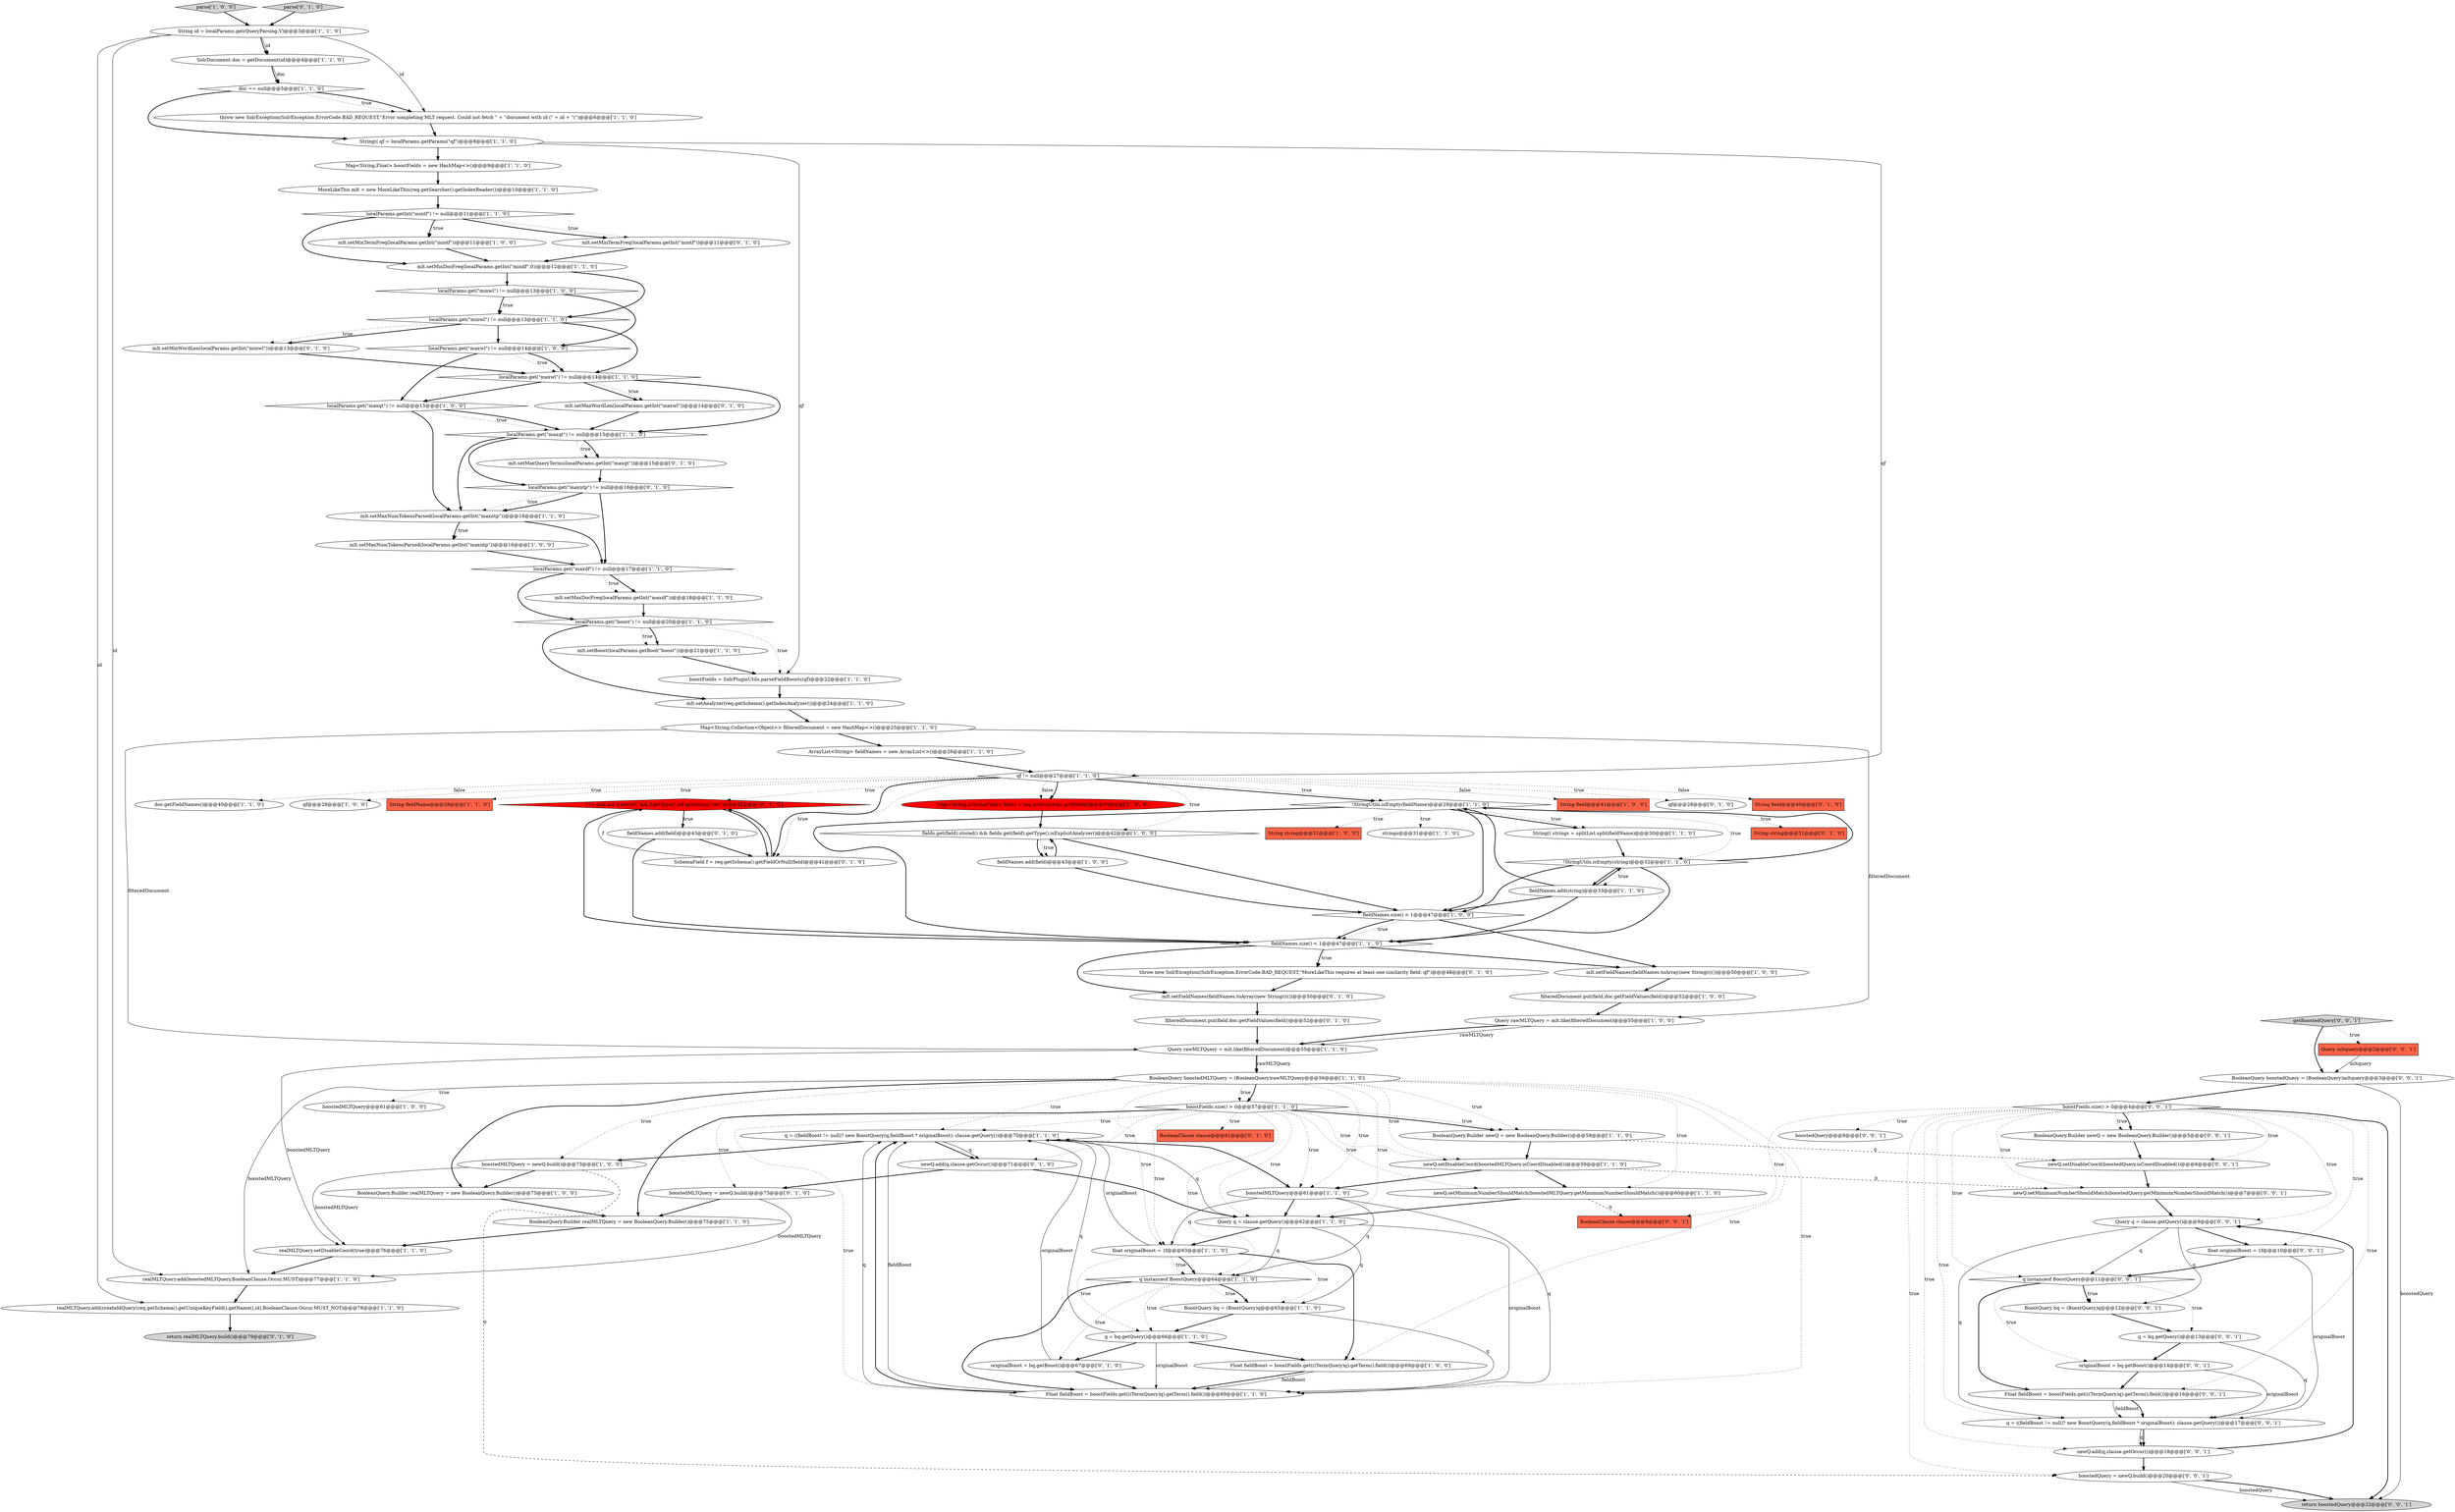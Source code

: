 digraph {
23 [style = filled, label = "localParams.get(\"maxqt\") != null@@@15@@@['1', '0', '0']", fillcolor = white, shape = diamond image = "AAA0AAABBB1BBB"];
102 [style = filled, label = "Float fieldBoost = boostFields.get(((TermQuery)q).getTerm().field())@@@16@@@['0', '0', '1']", fillcolor = white, shape = ellipse image = "AAA0AAABBB3BBB"];
25 [style = filled, label = "parse['1', '0', '0']", fillcolor = lightgray, shape = diamond image = "AAA0AAABBB1BBB"];
49 [style = filled, label = "fields.get(field).stored() && fields.get(field).getType().isExplicitAnalyzer()@@@42@@@['1', '0', '0']", fillcolor = white, shape = diamond image = "AAA0AAABBB1BBB"];
51 [style = filled, label = "!StringUtils.isEmpty(fieldName)@@@29@@@['1', '1', '0']", fillcolor = white, shape = diamond image = "AAA0AAABBB1BBB"];
13 [style = filled, label = "boostFields.size() > 0@@@57@@@['1', '1', '0']", fillcolor = white, shape = diamond image = "AAA0AAABBB1BBB"];
68 [style = filled, label = "f != null && f.stored() && f.getType().isExplicitAnalyzer()@@@42@@@['0', '1', '0']", fillcolor = red, shape = diamond image = "AAA1AAABBB2BBB"];
56 [style = filled, label = "ArrayList<String> fieldNames = new ArrayList<>()@@@26@@@['1', '1', '0']", fillcolor = white, shape = ellipse image = "AAA0AAABBB1BBB"];
75 [style = filled, label = "throw new SolrException(SolrException.ErrorCode.BAD_REQUEST,\"MoreLikeThis requires at least one similarity field: qf\")@@@48@@@['0', '1', '0']", fillcolor = white, shape = ellipse image = "AAA0AAABBB2BBB"];
104 [style = filled, label = "q instanceof BoostQuery@@@11@@@['0', '0', '1']", fillcolor = white, shape = diamond image = "AAA0AAABBB3BBB"];
15 [style = filled, label = "BooleanQuery boostedMLTQuery = (BooleanQuery)rawMLTQuery@@@56@@@['1', '1', '0']", fillcolor = white, shape = ellipse image = "AAA0AAABBB1BBB"];
39 [style = filled, label = "localParams.get(\"maxwl\") != null@@@14@@@['1', '1', '0']", fillcolor = white, shape = diamond image = "AAA0AAABBB1BBB"];
67 [style = filled, label = "MoreLikeThis mlt = new MoreLikeThis(req.getSearcher().getIndexReader())@@@10@@@['1', '1', '0']", fillcolor = white, shape = ellipse image = "AAA0AAABBB1BBB"];
3 [style = filled, label = "q = ((fieldBoost != null)? new BoostQuery(q,fieldBoost * originalBoost): clause.getQuery())@@@70@@@['1', '1', '0']", fillcolor = white, shape = ellipse image = "AAA0AAABBB1BBB"];
47 [style = filled, label = "boostedMLTQuery@@@61@@@['1', '1', '0']", fillcolor = white, shape = ellipse image = "AAA0AAABBB1BBB"];
4 [style = filled, label = "String field@@@41@@@['1', '0', '0']", fillcolor = tomato, shape = box image = "AAA0AAABBB1BBB"];
14 [style = filled, label = "BooleanQuery.Builder newQ = new BooleanQuery.Builder()@@@58@@@['1', '1', '0']", fillcolor = white, shape = ellipse image = "AAA0AAABBB1BBB"];
72 [style = filled, label = "qf@@@28@@@['0', '1', '0']", fillcolor = white, shape = ellipse image = "AAA0AAABBB2BBB"];
80 [style = filled, label = "newQ.add(q,clause.getOccur())@@@71@@@['0', '1', '0']", fillcolor = white, shape = ellipse image = "AAA0AAABBB2BBB"];
43 [style = filled, label = "strings@@@31@@@['1', '1', '0']", fillcolor = white, shape = ellipse image = "AAA0AAABBB1BBB"];
58 [style = filled, label = "mlt.setMaxNumTokensParsed(localParams.getInt(\"maxntp\"))@@@16@@@['1', '1', '0']", fillcolor = white, shape = ellipse image = "AAA0AAABBB1BBB"];
50 [style = filled, label = "q instanceof BoostQuery@@@64@@@['1', '1', '0']", fillcolor = white, shape = diamond image = "AAA0AAABBB1BBB"];
91 [style = filled, label = "BooleanQuery boostedQuery = (BooleanQuery)mltquery@@@3@@@['0', '0', '1']", fillcolor = white, shape = ellipse image = "AAA0AAABBB3BBB"];
65 [style = filled, label = "fieldNames.size() < 1@@@47@@@['1', '1', '0']", fillcolor = white, shape = diamond image = "AAA0AAABBB1BBB"];
46 [style = filled, label = "localParams.get(\"maxqt\") != null@@@15@@@['1', '1', '0']", fillcolor = white, shape = diamond image = "AAA0AAABBB1BBB"];
5 [style = filled, label = "localParams.get(\"maxdf\") != null@@@17@@@['1', '1', '0']", fillcolor = white, shape = diamond image = "AAA0AAABBB1BBB"];
12 [style = filled, label = "Map<String,SchemaField> fields = req.getSchema().getFields()@@@40@@@['1', '0', '0']", fillcolor = red, shape = ellipse image = "AAA1AAABBB1BBB"];
1 [style = filled, label = "doc == null@@@5@@@['1', '1', '0']", fillcolor = white, shape = diamond image = "AAA0AAABBB1BBB"];
18 [style = filled, label = "!StringUtils.isEmpty(string)@@@32@@@['1', '1', '0']", fillcolor = white, shape = diamond image = "AAA0AAABBB1BBB"];
28 [style = filled, label = "fieldNames.add(field)@@@43@@@['1', '0', '0']", fillcolor = white, shape = ellipse image = "AAA0AAABBB1BBB"];
10 [style = filled, label = "mlt.setMaxNumTokensParsed(localParams.getInt(\"maxntp\"))@@@16@@@['1', '0', '0']", fillcolor = white, shape = ellipse image = "AAA0AAABBB1BBB"];
85 [style = filled, label = "return realMLTQuery.build()@@@79@@@['0', '1', '0']", fillcolor = lightgray, shape = ellipse image = "AAA0AAABBB2BBB"];
22 [style = filled, label = "boostedMLTQuery = newQ.build()@@@73@@@['1', '0', '0']", fillcolor = white, shape = ellipse image = "AAA0AAABBB1BBB"];
95 [style = filled, label = "boostFields.size() > 0@@@4@@@['0', '0', '1']", fillcolor = white, shape = diamond image = "AAA0AAABBB3BBB"];
59 [style = filled, label = "fieldNames.add(string)@@@33@@@['1', '1', '0']", fillcolor = white, shape = ellipse image = "AAA0AAABBB1BBB"];
86 [style = filled, label = "originalBoost = bq.getBoost()@@@67@@@['0', '1', '0']", fillcolor = white, shape = ellipse image = "AAA0AAABBB2BBB"];
41 [style = filled, label = "realMLTQuery.add(createIdQuery(req.getSchema().getUniqueKeyField().getName(),id),BooleanClause.Occur.MUST_NOT)@@@78@@@['1', '1', '0']", fillcolor = white, shape = ellipse image = "AAA0AAABBB1BBB"];
94 [style = filled, label = "Query q = clause.getQuery()@@@9@@@['0', '0', '1']", fillcolor = white, shape = ellipse image = "AAA0AAABBB3BBB"];
27 [style = filled, label = "mlt.setAnalyzer(req.getSchema().getIndexAnalyzer())@@@24@@@['1', '1', '0']", fillcolor = white, shape = ellipse image = "AAA0AAABBB1BBB"];
74 [style = filled, label = "mlt.setMaxQueryTerms(localParams.getInt(\"maxqt\"))@@@15@@@['0', '1', '0']", fillcolor = white, shape = ellipse image = "AAA0AAABBB2BBB"];
64 [style = filled, label = "newQ.setMinimumNumberShouldMatch(boostedMLTQuery.getMinimumNumberShouldMatch())@@@60@@@['1', '1', '0']", fillcolor = white, shape = ellipse image = "AAA0AAABBB1BBB"];
38 [style = filled, label = "SolrDocument doc = getDocument(id)@@@4@@@['1', '1', '0']", fillcolor = white, shape = ellipse image = "AAA0AAABBB1BBB"];
71 [style = filled, label = "String field@@@40@@@['0', '1', '0']", fillcolor = tomato, shape = box image = "AAA0AAABBB2BBB"];
82 [style = filled, label = "filteredDocument.put(field,doc.getFieldValues(field))@@@52@@@['0', '1', '0']", fillcolor = white, shape = ellipse image = "AAA0AAABBB2BBB"];
48 [style = filled, label = "Query rawMLTQuery = mlt.like(filteredDocument)@@@55@@@['1', '1', '0']", fillcolor = white, shape = ellipse image = "AAA0AAABBB1BBB"];
97 [style = filled, label = "getBoostedQuery['0', '0', '1']", fillcolor = lightgray, shape = diamond image = "AAA0AAABBB3BBB"];
66 [style = filled, label = "Float fieldBoost = boostFields.get(((TermQuery)q).getTerm().field())@@@69@@@['1', '1', '0']", fillcolor = white, shape = ellipse image = "AAA0AAABBB1BBB"];
90 [style = filled, label = "boostedQuery@@@8@@@['0', '0', '1']", fillcolor = white, shape = ellipse image = "AAA0AAABBB3BBB"];
105 [style = filled, label = "BoostQuery bq = (BoostQuery)q@@@12@@@['0', '0', '1']", fillcolor = white, shape = ellipse image = "AAA0AAABBB3BBB"];
63 [style = filled, label = "boostedMLTQuery@@@61@@@['1', '0', '0']", fillcolor = white, shape = ellipse image = "AAA0AAABBB1BBB"];
54 [style = filled, label = "mlt.setMaxDocFreq(localParams.getInt(\"maxdf\"))@@@18@@@['1', '1', '0']", fillcolor = white, shape = ellipse image = "AAA0AAABBB1BBB"];
45 [style = filled, label = "filteredDocument.put(field,doc.getFieldValues(field))@@@52@@@['1', '0', '0']", fillcolor = white, shape = ellipse image = "AAA0AAABBB1BBB"];
8 [style = filled, label = "doc.getFieldNames()@@@40@@@['1', '1', '0']", fillcolor = white, shape = ellipse image = "AAA0AAABBB1BBB"];
24 [style = filled, label = "realMLTQuery.add(boostedMLTQuery,BooleanClause.Occur.MUST)@@@77@@@['1', '1', '0']", fillcolor = white, shape = ellipse image = "AAA0AAABBB1BBB"];
92 [style = filled, label = "return boostedQuery@@@22@@@['0', '0', '1']", fillcolor = lightgray, shape = ellipse image = "AAA0AAABBB3BBB"];
6 [style = filled, label = "realMLTQuery.setDisableCoord(true)@@@76@@@['1', '1', '0']", fillcolor = white, shape = ellipse image = "AAA0AAABBB1BBB"];
103 [style = filled, label = "BooleanClause clause@@@8@@@['0', '0', '1']", fillcolor = tomato, shape = box image = "AAA0AAABBB3BBB"];
57 [style = filled, label = "Float fieldBoost = boostFields.get(((TermQuery)q).getTerm().field())@@@69@@@['1', '0', '0']", fillcolor = white, shape = ellipse image = "AAA0AAABBB1BBB"];
83 [style = filled, label = "parse['0', '1', '0']", fillcolor = lightgray, shape = diamond image = "AAA0AAABBB2BBB"];
16 [style = filled, label = "String(( strings = splitList.split(fieldName)@@@30@@@['1', '1', '0']", fillcolor = white, shape = ellipse image = "AAA0AAABBB1BBB"];
101 [style = filled, label = "newQ.setDisableCoord(boostedQuery.isCoordDisabled())@@@6@@@['0', '0', '1']", fillcolor = white, shape = ellipse image = "AAA0AAABBB3BBB"];
33 [style = filled, label = "BooleanQuery.Builder realMLTQuery = new BooleanQuery.Builder()@@@75@@@['1', '0', '0']", fillcolor = white, shape = ellipse image = "AAA0AAABBB1BBB"];
77 [style = filled, label = "mlt.setMinWordLen(localParams.getInt(\"minwl\"))@@@13@@@['0', '1', '0']", fillcolor = white, shape = ellipse image = "AAA0AAABBB2BBB"];
106 [style = filled, label = "Query mltquery@@@2@@@['0', '0', '1']", fillcolor = tomato, shape = box image = "AAA0AAABBB3BBB"];
42 [style = filled, label = "String(( qf = localParams.getParams(\"qf\")@@@8@@@['1', '1', '0']", fillcolor = white, shape = ellipse image = "AAA0AAABBB1BBB"];
70 [style = filled, label = "String string@@@31@@@['0', '1', '0']", fillcolor = tomato, shape = box image = "AAA0AAABBB2BBB"];
37 [style = filled, label = "Map<String,Collection<Object>> filteredDocument = new HashMap<>()@@@25@@@['1', '1', '0']", fillcolor = white, shape = ellipse image = "AAA0AAABBB1BBB"];
21 [style = filled, label = "qf@@@28@@@['1', '0', '0']", fillcolor = white, shape = ellipse image = "AAA0AAABBB1BBB"];
62 [style = filled, label = "String fieldName@@@28@@@['1', '1', '0']", fillcolor = tomato, shape = box image = "AAA0AAABBB1BBB"];
87 [style = filled, label = "boostedMLTQuery = newQ.build()@@@73@@@['0', '1', '0']", fillcolor = white, shape = ellipse image = "AAA0AAABBB2BBB"];
0 [style = filled, label = "String id = localParams.get(QueryParsing.V)@@@3@@@['1', '1', '0']", fillcolor = white, shape = ellipse image = "AAA0AAABBB1BBB"];
29 [style = filled, label = "fieldNames.size() < 1@@@47@@@['1', '0', '0']", fillcolor = white, shape = diamond image = "AAA0AAABBB1BBB"];
17 [style = filled, label = "float originalBoost = 1f@@@63@@@['1', '1', '0']", fillcolor = white, shape = ellipse image = "AAA0AAABBB1BBB"];
40 [style = filled, label = "String string@@@31@@@['1', '0', '0']", fillcolor = tomato, shape = box image = "AAA0AAABBB1BBB"];
81 [style = filled, label = "localParams.get(\"maxntp\") != null@@@16@@@['0', '1', '0']", fillcolor = white, shape = diamond image = "AAA0AAABBB2BBB"];
76 [style = filled, label = "mlt.setMinTermFreq(localParams.getInt(\"mintf\"))@@@11@@@['0', '1', '0']", fillcolor = white, shape = ellipse image = "AAA0AAABBB2BBB"];
84 [style = filled, label = "mlt.setFieldNames(fieldNames.toArray(new String(((())@@@50@@@['0', '1', '0']", fillcolor = white, shape = ellipse image = "AAA0AAABBB2BBB"];
96 [style = filled, label = "boostedQuery = newQ.build()@@@20@@@['0', '0', '1']", fillcolor = white, shape = ellipse image = "AAA0AAABBB3BBB"];
100 [style = filled, label = "q = ((fieldBoost != null)? new BoostQuery(q,fieldBoost * originalBoost): clause.getQuery())@@@17@@@['0', '0', '1']", fillcolor = white, shape = ellipse image = "AAA0AAABBB3BBB"];
73 [style = filled, label = "BooleanClause clause@@@61@@@['0', '1', '0']", fillcolor = tomato, shape = box image = "AAA0AAABBB2BBB"];
98 [style = filled, label = "newQ.setMinimumNumberShouldMatch(boostedQuery.getMinimumNumberShouldMatch())@@@7@@@['0', '0', '1']", fillcolor = white, shape = ellipse image = "AAA0AAABBB3BBB"];
35 [style = filled, label = "localParams.get(\"minwl\") != null@@@13@@@['1', '1', '0']", fillcolor = white, shape = diamond image = "AAA0AAABBB1BBB"];
44 [style = filled, label = "qf != null@@@27@@@['1', '1', '0']", fillcolor = white, shape = diamond image = "AAA0AAABBB1BBB"];
11 [style = filled, label = "mlt.setMinTermFreq(localParams.getInt(\"mintf\"))@@@11@@@['1', '0', '0']", fillcolor = white, shape = ellipse image = "AAA0AAABBB1BBB"];
26 [style = filled, label = "throw new SolrException(SolrException.ErrorCode.BAD_REQUEST,\"Error completing MLT request. Could not fetch \" + \"document with id (\" + id + \"(\")@@@6@@@['1', '1', '0']", fillcolor = white, shape = ellipse image = "AAA0AAABBB1BBB"];
99 [style = filled, label = "q = bq.getQuery()@@@13@@@['0', '0', '1']", fillcolor = white, shape = ellipse image = "AAA0AAABBB3BBB"];
36 [style = filled, label = "Query q = clause.getQuery()@@@62@@@['1', '1', '0']", fillcolor = white, shape = ellipse image = "AAA0AAABBB1BBB"];
20 [style = filled, label = "mlt.setBoost(localParams.getBool(\"boost\"))@@@21@@@['1', '1', '0']", fillcolor = white, shape = ellipse image = "AAA0AAABBB1BBB"];
61 [style = filled, label = "localParams.getInt(\"mintf\") != null@@@11@@@['1', '1', '0']", fillcolor = white, shape = diamond image = "AAA0AAABBB1BBB"];
107 [style = filled, label = "BooleanQuery.Builder newQ = new BooleanQuery.Builder()@@@5@@@['0', '0', '1']", fillcolor = white, shape = ellipse image = "AAA0AAABBB3BBB"];
52 [style = filled, label = "BoostQuery bq = (BoostQuery)q@@@65@@@['1', '1', '0']", fillcolor = white, shape = ellipse image = "AAA0AAABBB1BBB"];
9 [style = filled, label = "localParams.get(\"boost\") != null@@@20@@@['1', '1', '0']", fillcolor = white, shape = diamond image = "AAA0AAABBB1BBB"];
53 [style = filled, label = "BooleanQuery.Builder realMLTQuery = new BooleanQuery.Builder()@@@75@@@['1', '1', '0']", fillcolor = white, shape = ellipse image = "AAA0AAABBB1BBB"];
60 [style = filled, label = "boostFields = SolrPluginUtils.parseFieldBoosts(qf)@@@22@@@['1', '1', '0']", fillcolor = white, shape = ellipse image = "AAA0AAABBB1BBB"];
32 [style = filled, label = "q = bq.getQuery()@@@66@@@['1', '1', '0']", fillcolor = white, shape = ellipse image = "AAA0AAABBB1BBB"];
2 [style = filled, label = "mlt.setMinDocFreq(localParams.getInt(\"mindf\",0))@@@12@@@['1', '1', '0']", fillcolor = white, shape = ellipse image = "AAA0AAABBB1BBB"];
89 [style = filled, label = "float originalBoost = 1f@@@10@@@['0', '0', '1']", fillcolor = white, shape = ellipse image = "AAA0AAABBB3BBB"];
88 [style = filled, label = "newQ.add(q,clause.getOccur())@@@18@@@['0', '0', '1']", fillcolor = white, shape = ellipse image = "AAA0AAABBB3BBB"];
30 [style = filled, label = "localParams.get(\"minwl\") != null@@@13@@@['1', '0', '0']", fillcolor = white, shape = diamond image = "AAA0AAABBB1BBB"];
69 [style = filled, label = "mlt.setMaxWordLen(localParams.getInt(\"maxwl\"))@@@14@@@['0', '1', '0']", fillcolor = white, shape = ellipse image = "AAA0AAABBB2BBB"];
55 [style = filled, label = "newQ.setDisableCoord(boostedMLTQuery.isCoordDisabled())@@@59@@@['1', '1', '0']", fillcolor = white, shape = ellipse image = "AAA0AAABBB1BBB"];
78 [style = filled, label = "fieldNames.add(field)@@@43@@@['0', '1', '0']", fillcolor = white, shape = ellipse image = "AAA0AAABBB2BBB"];
34 [style = filled, label = "Map<String,Float> boostFields = new HashMap<>()@@@9@@@['1', '1', '0']", fillcolor = white, shape = ellipse image = "AAA0AAABBB1BBB"];
31 [style = filled, label = "mlt.setFieldNames(fieldNames.toArray(new String(((())@@@50@@@['1', '0', '0']", fillcolor = white, shape = ellipse image = "AAA0AAABBB1BBB"];
79 [style = filled, label = "SchemaField f = req.getSchema().getFieldOrNull(field)@@@41@@@['0', '1', '0']", fillcolor = white, shape = ellipse image = "AAA0AAABBB2BBB"];
19 [style = filled, label = "Query rawMLTQuery = mlt.like(filteredDocument)@@@55@@@['1', '0', '0']", fillcolor = white, shape = ellipse image = "AAA0AAABBB1BBB"];
7 [style = filled, label = "localParams.get(\"maxwl\") != null@@@14@@@['1', '0', '0']", fillcolor = white, shape = diamond image = "AAA0AAABBB1BBB"];
93 [style = filled, label = "originalBoost = bq.getBoost()@@@14@@@['0', '0', '1']", fillcolor = white, shape = ellipse image = "AAA0AAABBB3BBB"];
2->35 [style = bold, label=""];
94->100 [style = solid, label="q"];
35->77 [style = bold, label=""];
64->36 [style = bold, label=""];
52->66 [style = solid, label="q"];
81->58 [style = dotted, label="true"];
39->69 [style = bold, label=""];
44->21 [style = dotted, label="true"];
34->67 [style = bold, label=""];
61->76 [style = dotted, label="true"];
50->86 [style = dotted, label="true"];
5->9 [style = bold, label=""];
22->96 [style = dashed, label="0"];
55->47 [style = bold, label=""];
69->46 [style = bold, label=""];
17->52 [style = dotted, label="true"];
50->52 [style = dotted, label="true"];
97->106 [style = dotted, label="true"];
36->3 [style = solid, label="q"];
100->88 [style = solid, label="q"];
65->84 [style = bold, label=""];
59->51 [style = bold, label=""];
0->24 [style = solid, label="id"];
66->3 [style = solid, label="fieldBoost"];
3->80 [style = bold, label=""];
44->49 [style = dotted, label="true"];
65->75 [style = dotted, label="true"];
7->39 [style = dotted, label="true"];
58->10 [style = dotted, label="true"];
23->46 [style = dotted, label="true"];
102->100 [style = solid, label="fieldBoost"];
95->101 [style = dotted, label="true"];
104->105 [style = dotted, label="true"];
107->101 [style = bold, label=""];
17->50 [style = dotted, label="true"];
94->105 [style = solid, label="q"];
91->92 [style = solid, label="boostedQuery"];
44->51 [style = bold, label=""];
36->66 [style = solid, label="originalBoost"];
47->66 [style = solid, label="q"];
20->60 [style = bold, label=""];
98->94 [style = bold, label=""];
61->76 [style = bold, label=""];
104->105 [style = bold, label=""];
104->102 [style = bold, label=""];
93->100 [style = solid, label="originalBoost"];
29->65 [style = dotted, label="true"];
94->104 [style = solid, label="q"];
39->23 [style = bold, label=""];
77->39 [style = bold, label=""];
0->41 [style = solid, label="id"];
55->98 [style = dashed, label="0"];
37->48 [style = solid, label="filteredDocument"];
50->66 [style = bold, label=""];
68->78 [style = bold, label=""];
91->95 [style = bold, label=""];
13->50 [style = dotted, label="true"];
36->17 [style = bold, label=""];
87->24 [style = solid, label="boostedMLTQuery"];
95->92 [style = bold, label=""];
100->88 [style = bold, label=""];
55->64 [style = bold, label=""];
51->43 [style = dotted, label="true"];
15->57 [style = dotted, label="true"];
44->72 [style = dotted, label="true"];
44->79 [style = bold, label=""];
13->80 [style = dotted, label="true"];
13->14 [style = bold, label=""];
35->7 [style = bold, label=""];
95->103 [style = dotted, label="true"];
15->66 [style = dotted, label="true"];
42->60 [style = solid, label="qf"];
13->17 [style = dotted, label="true"];
95->104 [style = dotted, label="true"];
87->53 [style = bold, label=""];
26->42 [style = bold, label=""];
61->11 [style = bold, label=""];
15->13 [style = bold, label=""];
22->33 [style = bold, label=""];
15->63 [style = dotted, label="true"];
51->70 [style = dotted, label="true"];
94->89 [style = bold, label=""];
44->68 [style = dotted, label="true"];
13->3 [style = dotted, label="true"];
41->85 [style = bold, label=""];
86->66 [style = bold, label=""];
99->100 [style = solid, label="q"];
44->62 [style = dotted, label="true"];
13->36 [style = dotted, label="true"];
104->99 [style = dotted, label="true"];
65->75 [style = bold, label=""];
51->18 [style = dotted, label="true"];
39->69 [style = dotted, label="true"];
102->100 [style = bold, label=""];
1->42 [style = bold, label=""];
48->15 [style = solid, label="rawMLTQuery"];
82->48 [style = bold, label=""];
36->50 [style = solid, label="q"];
97->91 [style = bold, label=""];
86->3 [style = solid, label="originalBoost"];
32->66 [style = solid, label="originalBoost"];
51->16 [style = bold, label=""];
15->14 [style = dotted, label="true"];
44->12 [style = bold, label=""];
106->91 [style = solid, label="mltquery"];
67->61 [style = bold, label=""];
0->38 [style = bold, label=""];
76->2 [style = bold, label=""];
80->36 [style = bold, label=""];
15->13 [style = dotted, label="true"];
15->17 [style = dotted, label="true"];
15->3 [style = dotted, label="true"];
95->102 [style = dotted, label="true"];
1->26 [style = dotted, label="true"];
13->55 [style = dotted, label="true"];
46->74 [style = dotted, label="true"];
13->73 [style = dotted, label="true"];
81->58 [style = bold, label=""];
30->7 [style = bold, label=""];
7->23 [style = bold, label=""];
15->24 [style = solid, label="boostedMLTQuery"];
59->18 [style = bold, label=""];
18->51 [style = bold, label=""];
47->50 [style = solid, label="q"];
61->2 [style = bold, label=""];
9->60 [style = dotted, label="true"];
95->98 [style = dotted, label="true"];
18->65 [style = bold, label=""];
96->92 [style = bold, label=""];
96->92 [style = solid, label="boostedQuery"];
93->102 [style = bold, label=""];
47->36 [style = bold, label=""];
35->77 [style = dotted, label="true"];
51->16 [style = dotted, label="true"];
15->33 [style = bold, label=""];
44->71 [style = dotted, label="false"];
25->0 [style = bold, label=""];
44->79 [style = dotted, label="true"];
23->58 [style = bold, label=""];
28->29 [style = bold, label=""];
104->93 [style = dotted, label="true"];
19->48 [style = solid, label="rawMLTQuery"];
16->18 [style = bold, label=""];
39->46 [style = bold, label=""];
15->47 [style = dotted, label="true"];
48->6 [style = solid, label="boostedMLTQuery"];
95->96 [style = dotted, label="true"];
79->68 [style = solid, label="f"];
65->31 [style = bold, label=""];
57->66 [style = bold, label=""];
66->3 [style = solid, label="q"];
68->79 [style = bold, label=""];
78->79 [style = bold, label=""];
28->49 [style = bold, label=""];
35->39 [style = bold, label=""];
59->65 [style = bold, label=""];
68->65 [style = bold, label=""];
49->28 [style = bold, label=""];
64->103 [style = dashed, label="0"];
3->47 [style = bold, label=""];
9->20 [style = bold, label=""];
6->24 [style = bold, label=""];
18->59 [style = bold, label=""];
32->57 [style = bold, label=""];
95->107 [style = dotted, label="true"];
44->51 [style = dotted, label="true"];
38->1 [style = bold, label=""];
29->65 [style = bold, label=""];
24->41 [style = bold, label=""];
9->27 [style = bold, label=""];
51->29 [style = bold, label=""];
12->49 [style = bold, label=""];
27->37 [style = bold, label=""];
17->50 [style = bold, label=""];
49->28 [style = dotted, label="true"];
78->65 [style = bold, label=""];
30->35 [style = bold, label=""];
10->5 [style = bold, label=""];
44->12 [style = dotted, label="false"];
14->101 [style = dashed, label="0"];
7->39 [style = bold, label=""];
58->10 [style = bold, label=""];
44->8 [style = dotted, label="false"];
9->20 [style = dotted, label="true"];
51->65 [style = bold, label=""];
51->40 [style = dotted, label="true"];
38->1 [style = solid, label="doc"];
95->94 [style = dotted, label="true"];
37->19 [style = solid, label="filteredDocument"];
57->66 [style = solid, label="fieldBoost"];
32->3 [style = solid, label="q"];
79->68 [style = bold, label=""];
13->14 [style = dotted, label="true"];
95->88 [style = dotted, label="true"];
46->74 [style = bold, label=""];
60->27 [style = bold, label=""];
0->38 [style = solid, label="id"];
47->17 [style = solid, label="q"];
49->29 [style = bold, label=""];
32->86 [style = bold, label=""];
61->11 [style = dotted, label="true"];
5->54 [style = bold, label=""];
68->78 [style = dotted, label="true"];
42->34 [style = bold, label=""];
95->90 [style = dotted, label="true"];
42->44 [style = solid, label="qf"];
13->64 [style = dotted, label="true"];
19->48 [style = bold, label=""];
36->52 [style = solid, label="q"];
13->53 [style = bold, label=""];
75->84 [style = bold, label=""];
29->31 [style = bold, label=""];
15->36 [style = dotted, label="true"];
46->81 [style = bold, label=""];
83->0 [style = bold, label=""];
80->87 [style = bold, label=""];
23->46 [style = bold, label=""];
81->5 [style = bold, label=""];
15->22 [style = dotted, label="true"];
84->82 [style = bold, label=""];
46->58 [style = bold, label=""];
1->26 [style = bold, label=""];
89->100 [style = solid, label="originalBoost"];
3->22 [style = bold, label=""];
17->32 [style = dotted, label="true"];
33->53 [style = bold, label=""];
50->52 [style = bold, label=""];
11->2 [style = bold, label=""];
17->57 [style = bold, label=""];
13->87 [style = dotted, label="true"];
74->81 [style = bold, label=""];
15->64 [style = dotted, label="true"];
44->4 [style = dotted, label="false"];
101->98 [style = bold, label=""];
99->93 [style = bold, label=""];
18->29 [style = bold, label=""];
13->66 [style = dotted, label="true"];
95->89 [style = dotted, label="true"];
59->29 [style = bold, label=""];
89->104 [style = bold, label=""];
88->94 [style = bold, label=""];
17->3 [style = solid, label="originalBoost"];
52->32 [style = bold, label=""];
45->19 [style = bold, label=""];
105->99 [style = bold, label=""];
30->35 [style = dotted, label="true"];
50->32 [style = dotted, label="true"];
22->6 [style = solid, label="boostedMLTQuery"];
58->5 [style = bold, label=""];
54->9 [style = bold, label=""];
48->15 [style = bold, label=""];
53->6 [style = bold, label=""];
5->54 [style = dotted, label="true"];
14->55 [style = bold, label=""];
66->3 [style = bold, label=""];
15->55 [style = dotted, label="true"];
88->96 [style = bold, label=""];
0->26 [style = solid, label="id"];
13->47 [style = dotted, label="true"];
2->30 [style = bold, label=""];
18->59 [style = dotted, label="true"];
95->100 [style = dotted, label="true"];
31->45 [style = bold, label=""];
56->44 [style = bold, label=""];
95->107 [style = bold, label=""];
3->80 [style = solid, label="q"];
37->56 [style = bold, label=""];
}
